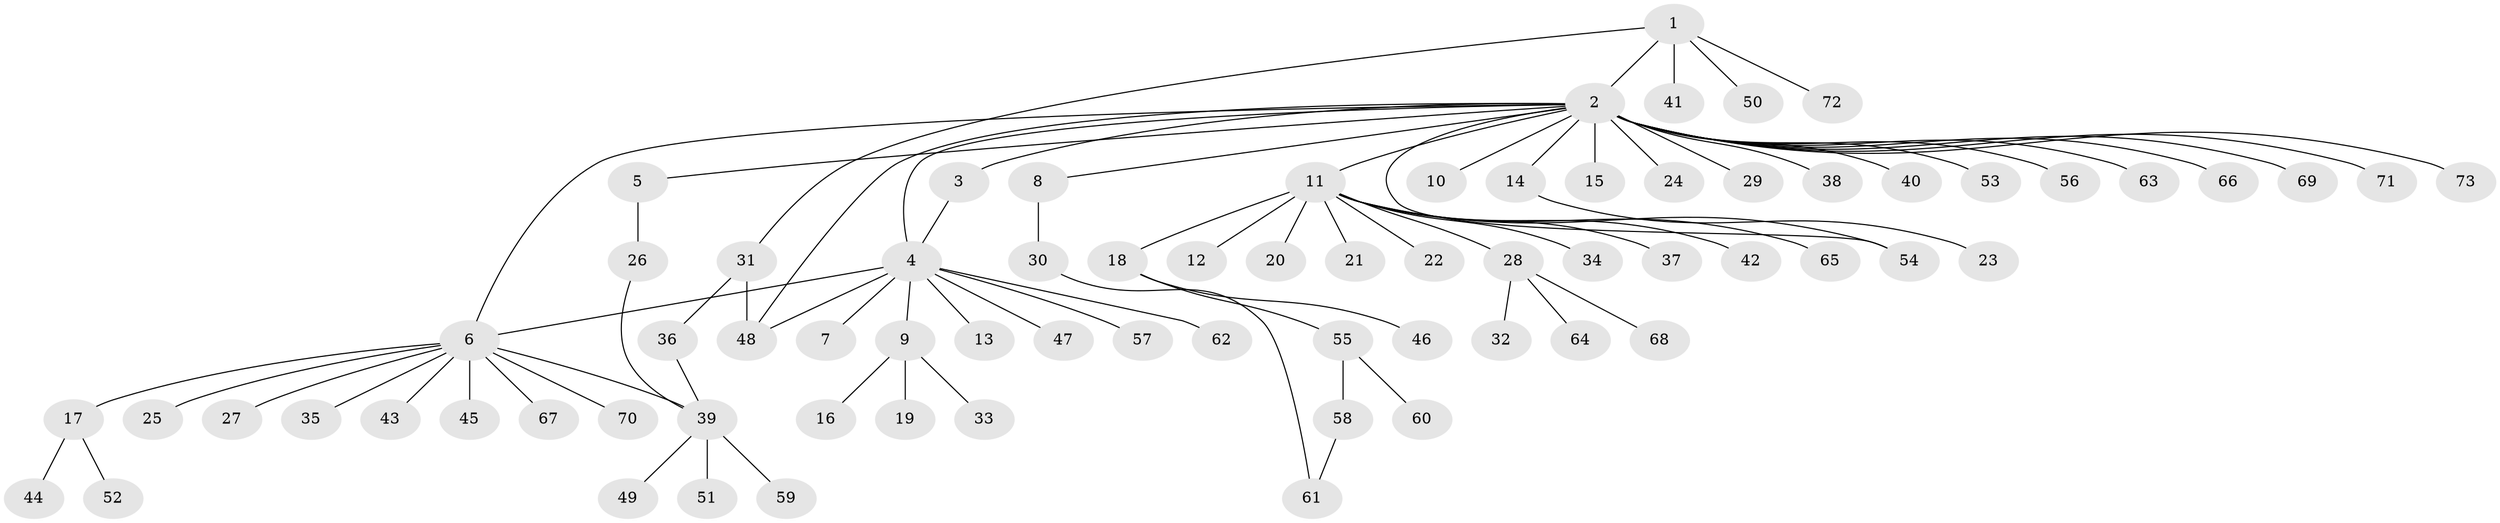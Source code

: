 // original degree distribution, {6: 0.019230769230769232, 24: 0.009615384615384616, 3: 0.04807692307692308, 11: 0.009615384615384616, 4: 0.04807692307692308, 12: 0.009615384615384616, 1: 0.6730769230769231, 5: 0.019230769230769232, 13: 0.009615384615384616, 2: 0.14423076923076922, 7: 0.009615384615384616}
// Generated by graph-tools (version 1.1) at 2025/50/03/04/25 22:50:07]
// undirected, 73 vertices, 80 edges
graph export_dot {
  node [color=gray90,style=filled];
  1;
  2;
  3;
  4;
  5;
  6;
  7;
  8;
  9;
  10;
  11;
  12;
  13;
  14;
  15;
  16;
  17;
  18;
  19;
  20;
  21;
  22;
  23;
  24;
  25;
  26;
  27;
  28;
  29;
  30;
  31;
  32;
  33;
  34;
  35;
  36;
  37;
  38;
  39;
  40;
  41;
  42;
  43;
  44;
  45;
  46;
  47;
  48;
  49;
  50;
  51;
  52;
  53;
  54;
  55;
  56;
  57;
  58;
  59;
  60;
  61;
  62;
  63;
  64;
  65;
  66;
  67;
  68;
  69;
  70;
  71;
  72;
  73;
  1 -- 2 [weight=1.0];
  1 -- 31 [weight=1.0];
  1 -- 41 [weight=1.0];
  1 -- 50 [weight=1.0];
  1 -- 72 [weight=1.0];
  2 -- 3 [weight=1.0];
  2 -- 4 [weight=1.0];
  2 -- 5 [weight=1.0];
  2 -- 6 [weight=1.0];
  2 -- 8 [weight=1.0];
  2 -- 10 [weight=1.0];
  2 -- 11 [weight=1.0];
  2 -- 14 [weight=1.0];
  2 -- 15 [weight=1.0];
  2 -- 24 [weight=1.0];
  2 -- 29 [weight=1.0];
  2 -- 38 [weight=1.0];
  2 -- 40 [weight=1.0];
  2 -- 48 [weight=1.0];
  2 -- 53 [weight=1.0];
  2 -- 54 [weight=1.0];
  2 -- 56 [weight=1.0];
  2 -- 63 [weight=1.0];
  2 -- 66 [weight=1.0];
  2 -- 69 [weight=1.0];
  2 -- 71 [weight=1.0];
  2 -- 73 [weight=1.0];
  3 -- 4 [weight=1.0];
  4 -- 6 [weight=1.0];
  4 -- 7 [weight=1.0];
  4 -- 9 [weight=1.0];
  4 -- 13 [weight=1.0];
  4 -- 47 [weight=1.0];
  4 -- 48 [weight=1.0];
  4 -- 57 [weight=1.0];
  4 -- 62 [weight=1.0];
  5 -- 26 [weight=2.0];
  6 -- 17 [weight=1.0];
  6 -- 25 [weight=1.0];
  6 -- 27 [weight=1.0];
  6 -- 35 [weight=1.0];
  6 -- 39 [weight=1.0];
  6 -- 43 [weight=1.0];
  6 -- 45 [weight=1.0];
  6 -- 67 [weight=1.0];
  6 -- 70 [weight=1.0];
  8 -- 30 [weight=4.0];
  9 -- 16 [weight=1.0];
  9 -- 19 [weight=1.0];
  9 -- 33 [weight=1.0];
  11 -- 12 [weight=1.0];
  11 -- 18 [weight=1.0];
  11 -- 20 [weight=1.0];
  11 -- 21 [weight=1.0];
  11 -- 22 [weight=1.0];
  11 -- 28 [weight=1.0];
  11 -- 34 [weight=1.0];
  11 -- 37 [weight=1.0];
  11 -- 42 [weight=1.0];
  11 -- 54 [weight=1.0];
  11 -- 65 [weight=1.0];
  14 -- 23 [weight=1.0];
  17 -- 44 [weight=1.0];
  17 -- 52 [weight=1.0];
  18 -- 46 [weight=1.0];
  18 -- 55 [weight=1.0];
  26 -- 39 [weight=1.0];
  28 -- 32 [weight=1.0];
  28 -- 64 [weight=1.0];
  28 -- 68 [weight=1.0];
  30 -- 61 [weight=1.0];
  31 -- 36 [weight=1.0];
  31 -- 48 [weight=1.0];
  36 -- 39 [weight=1.0];
  39 -- 49 [weight=1.0];
  39 -- 51 [weight=1.0];
  39 -- 59 [weight=1.0];
  55 -- 58 [weight=1.0];
  55 -- 60 [weight=1.0];
  58 -- 61 [weight=1.0];
}
